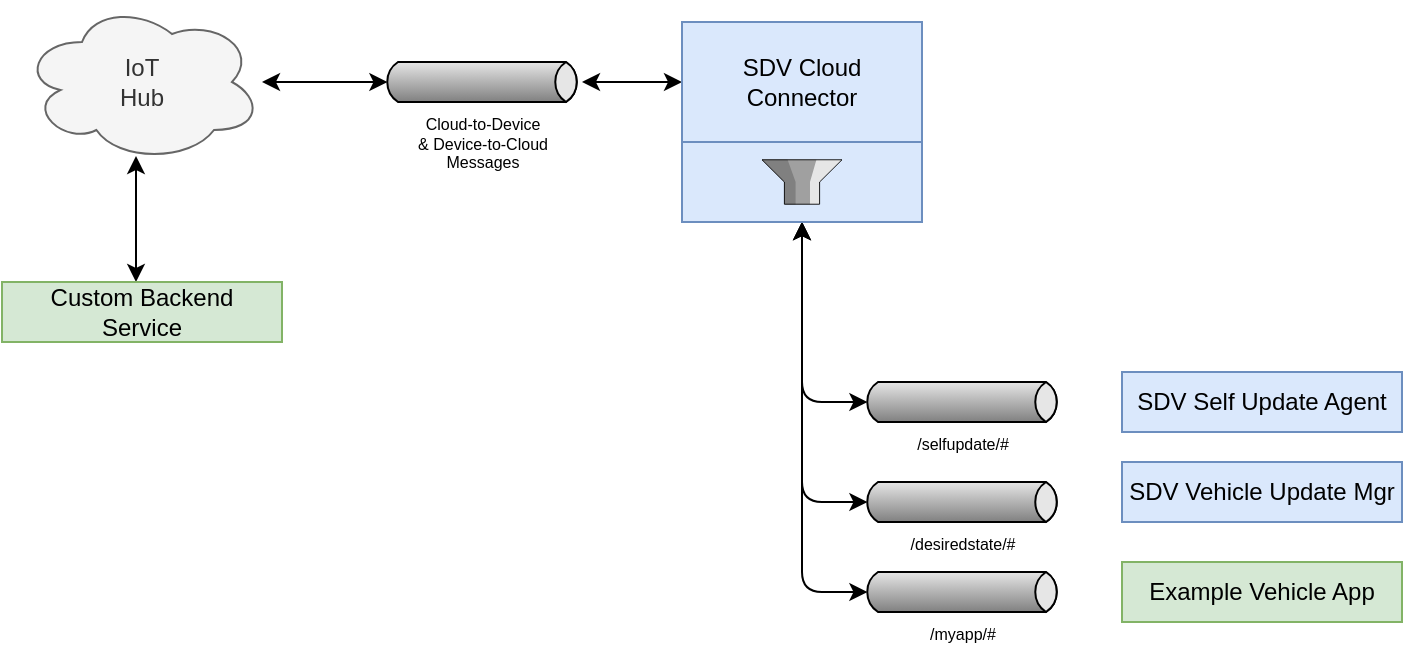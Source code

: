 <mxfile>
    <diagram id="0cPyeOHcQXiCIlTkbtvy" name="Page-1">
        <mxGraphModel dx="1045" dy="520" grid="1" gridSize="10" guides="1" tooltips="1" connect="1" arrows="1" fold="1" page="1" pageScale="1" pageWidth="850" pageHeight="1100" math="0" shadow="0">
            <root>
                <mxCell id="0"/>
                <mxCell id="1" parent="0"/>
                <mxCell id="8" style="edgeStyle=none;html=1;entryX=0;entryY=0.5;entryDx=2.7;entryDy=0;entryPerimeter=0;startArrow=classic;startFill=1;" edge="1" parent="1" source="2" target="3">
                    <mxGeometry relative="1" as="geometry"/>
                </mxCell>
                <mxCell id="2" value="IoT&lt;br&gt;Hub" style="ellipse;shape=cloud;whiteSpace=wrap;html=1;fillColor=#f5f5f5;fontColor=#333333;strokeColor=#666666;" vertex="1" parent="1">
                    <mxGeometry x="30" y="50" width="120" height="80" as="geometry"/>
                </mxCell>
                <mxCell id="9" style="edgeStyle=none;html=1;entryX=0;entryY=0.5;entryDx=0;entryDy=0;startArrow=classic;startFill=1;" edge="1" parent="1" source="3" target="6">
                    <mxGeometry relative="1" as="geometry"/>
                </mxCell>
                <mxCell id="3" value="Cloud-to-Device&lt;br&gt;&amp;amp; Device-to-Cloud&lt;br&gt;Messages" style="strokeWidth=1;outlineConnect=0;dashed=0;align=center;fontSize=8;shape=mxgraph.eip.messageChannel;html=1;verticalLabelPosition=bottom;verticalAlign=top;" vertex="1" parent="1">
                    <mxGeometry x="210" y="80" width="100" height="20" as="geometry"/>
                </mxCell>
                <mxCell id="5" value="SDV Self Update Agent" style="rounded=0;whiteSpace=wrap;html=1;fillColor=#dae8fc;strokeColor=#6c8ebf;" vertex="1" parent="1">
                    <mxGeometry x="580" y="235" width="140" height="30" as="geometry"/>
                </mxCell>
                <mxCell id="6" value="SDV Cloud&lt;br&gt;Connector" style="rounded=0;whiteSpace=wrap;html=1;fillColor=#dae8fc;strokeColor=#6c8ebf;" vertex="1" parent="1">
                    <mxGeometry x="360" y="60" width="120" height="60" as="geometry"/>
                </mxCell>
                <mxCell id="7" value="/selfupdate/#" style="strokeWidth=1;outlineConnect=0;dashed=0;align=center;fontSize=8;shape=mxgraph.eip.messageChannel;html=1;verticalLabelPosition=bottom;verticalAlign=top;" vertex="1" parent="1">
                    <mxGeometry x="450" y="240" width="100" height="20" as="geometry"/>
                </mxCell>
                <mxCell id="13" style="edgeStyle=orthogonalEdgeStyle;html=1;entryX=0;entryY=0.5;entryDx=2.7;entryDy=0;entryPerimeter=0;startArrow=classic;startFill=1;elbow=vertical;" edge="1" parent="1" source="10" target="7">
                    <mxGeometry relative="1" as="geometry">
                        <Array as="points">
                            <mxPoint x="420" y="250"/>
                        </Array>
                    </mxGeometry>
                </mxCell>
                <mxCell id="14" style="edgeStyle=orthogonalEdgeStyle;html=1;entryX=0;entryY=0.5;entryDx=2.7;entryDy=0;entryPerimeter=0;startArrow=classic;startFill=1;elbow=vertical;" edge="1" parent="1" source="10" target="12">
                    <mxGeometry relative="1" as="geometry">
                        <Array as="points">
                            <mxPoint x="420" y="300"/>
                        </Array>
                    </mxGeometry>
                </mxCell>
                <mxCell id="17" style="edgeStyle=elbowEdgeStyle;html=1;entryX=0;entryY=0.5;entryDx=2.7;entryDy=0;entryPerimeter=0;startArrow=classic;startFill=1;exitX=0.5;exitY=1;exitDx=0;exitDy=0;exitPerimeter=0;" edge="1" parent="1" source="10" target="16">
                    <mxGeometry relative="1" as="geometry">
                        <Array as="points">
                            <mxPoint x="420" y="300"/>
                        </Array>
                    </mxGeometry>
                </mxCell>
                <mxCell id="10" value="" style="strokeWidth=1;outlineConnect=0;dashed=0;align=center;fontSize=8;fillColor=#dae8fc;verticalLabelPosition=bottom;verticalAlign=top;shape=mxgraph.eip.message_filter;strokeColor=#6C8EBF;" vertex="1" parent="1">
                    <mxGeometry x="360" y="120" width="120" height="40" as="geometry"/>
                </mxCell>
                <mxCell id="11" value="SDV Vehicle Update Mgr" style="rounded=0;whiteSpace=wrap;html=1;fillColor=#dae8fc;strokeColor=#6c8ebf;" vertex="1" parent="1">
                    <mxGeometry x="580" y="280" width="140" height="30" as="geometry"/>
                </mxCell>
                <mxCell id="12" value="/desiredstate/#" style="strokeWidth=1;outlineConnect=0;dashed=0;align=center;fontSize=8;shape=mxgraph.eip.messageChannel;html=1;verticalLabelPosition=bottom;verticalAlign=top;" vertex="1" parent="1">
                    <mxGeometry x="450" y="290" width="100" height="20" as="geometry"/>
                </mxCell>
                <mxCell id="15" value="Example Vehicle App" style="rounded=0;whiteSpace=wrap;html=1;fillColor=#d5e8d4;strokeColor=#82b366;" vertex="1" parent="1">
                    <mxGeometry x="580" y="330" width="140" height="30" as="geometry"/>
                </mxCell>
                <mxCell id="16" value="/myapp/#" style="strokeWidth=1;outlineConnect=0;dashed=0;align=center;fontSize=8;shape=mxgraph.eip.messageChannel;html=1;verticalLabelPosition=bottom;verticalAlign=top;" vertex="1" parent="1">
                    <mxGeometry x="450" y="335" width="100" height="20" as="geometry"/>
                </mxCell>
                <mxCell id="20" style="edgeStyle=elbowEdgeStyle;html=1;entryX=0.475;entryY=0.963;entryDx=0;entryDy=0;entryPerimeter=0;startArrow=classic;startFill=1;" edge="1" parent="1" source="19" target="2">
                    <mxGeometry relative="1" as="geometry"/>
                </mxCell>
                <mxCell id="19" value="Custom Backend&lt;br&gt;Service" style="rounded=0;whiteSpace=wrap;html=1;fillColor=#d5e8d4;strokeColor=#82b366;" vertex="1" parent="1">
                    <mxGeometry x="20" y="190" width="140" height="30" as="geometry"/>
                </mxCell>
            </root>
        </mxGraphModel>
    </diagram>
</mxfile>